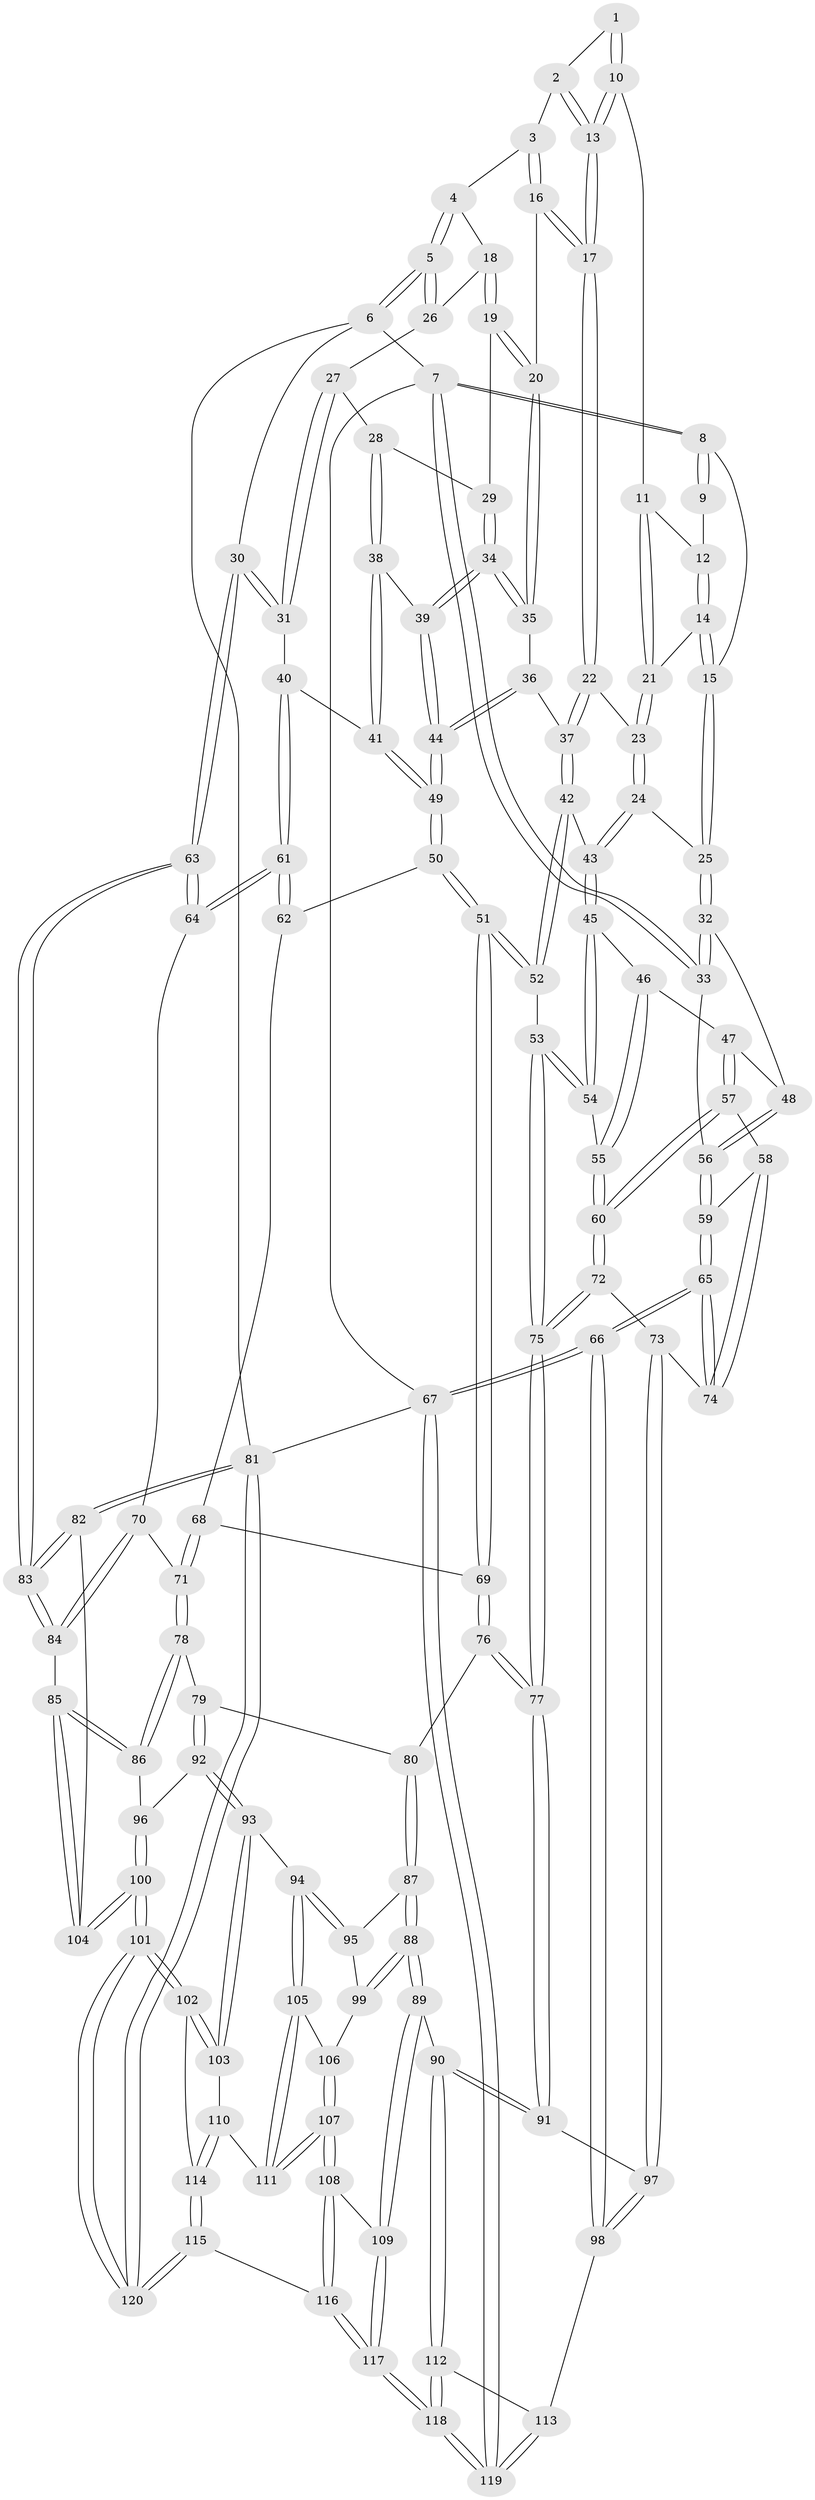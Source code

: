 // Generated by graph-tools (version 1.1) at 2025/03/03/09/25 03:03:23]
// undirected, 120 vertices, 297 edges
graph export_dot {
graph [start="1"]
  node [color=gray90,style=filled];
  1 [pos="+0.39832931678537914+0"];
  2 [pos="+0.5827406420062808+0"];
  3 [pos="+0.6576929023664229+0"];
  4 [pos="+0.714969562012778+0"];
  5 [pos="+1+0"];
  6 [pos="+1+0"];
  7 [pos="+0+0"];
  8 [pos="+0+0"];
  9 [pos="+0.24699878538415657+0"];
  10 [pos="+0.415788571875956+0.053517817712763996"];
  11 [pos="+0.4071852383169774+0.05127904484781669"];
  12 [pos="+0.2981679362802624+0"];
  13 [pos="+0.4564063297509981+0.08889121455466377"];
  14 [pos="+0.2969445075012306+0.05653763430259017"];
  15 [pos="+0.21139141891513585+0.12488424529596766"];
  16 [pos="+0.6106015247672888+0.09460761535899148"];
  17 [pos="+0.47002570903962543+0.14195432462978133"];
  18 [pos="+0.7801388395781379+0.055087141880019605"];
  19 [pos="+0.7263241310117697+0.13974064139311004"];
  20 [pos="+0.658574031299945+0.14407228013472106"];
  21 [pos="+0.3168891771261564+0.07041243999378714"];
  22 [pos="+0.468048534888617+0.1459609468692386"];
  23 [pos="+0.37580448579149583+0.1707655118538044"];
  24 [pos="+0.32803393779536727+0.21179460226974908"];
  25 [pos="+0.2086599840285724+0.15657761896122435"];
  26 [pos="+0.8836809449949113+0.11084304912823076"];
  27 [pos="+0.8831501526834354+0.12544229547626304"];
  28 [pos="+0.789028971709197+0.18218345229404734"];
  29 [pos="+0.7495874978831659+0.16406769484712308"];
  30 [pos="+1+0.3026958872883867"];
  31 [pos="+0.9747299713163633+0.3124036275913758"];
  32 [pos="+0.15066863468093888+0.20422976042869412"];
  33 [pos="+0+0.050836756218172824"];
  34 [pos="+0.7242209901995172+0.2660076552060677"];
  35 [pos="+0.650745955269641+0.1795974849645605"];
  36 [pos="+0.6155439057470345+0.2362001677591264"];
  37 [pos="+0.5097792221913274+0.25230094422343186"];
  38 [pos="+0.8331357721720277+0.2970679900543944"];
  39 [pos="+0.7322541093881584+0.29940564140866055"];
  40 [pos="+0.9219834758537659+0.3363082632322671"];
  41 [pos="+0.9114842839970246+0.3329730073403481"];
  42 [pos="+0.5015751686241378+0.2866888132209213"];
  43 [pos="+0.32783815221704415+0.28123717373014806"];
  44 [pos="+0.6762770737859484+0.3377450601994136"];
  45 [pos="+0.3241954060585131+0.2906259961696394"];
  46 [pos="+0.2544092453062601+0.3381448581138569"];
  47 [pos="+0.1851733375071797+0.35556694089867236"];
  48 [pos="+0.1648287077026667+0.32583511677064203"];
  49 [pos="+0.6283278866879722+0.4421387611341269"];
  50 [pos="+0.6278543943910976+0.4429011330272735"];
  51 [pos="+0.5293430939660222+0.4903686988358386"];
  52 [pos="+0.5256261475254855+0.48855317192653547"];
  53 [pos="+0.5017080564402395+0.48883746193189"];
  54 [pos="+0.4802101242365547+0.4836783779082832"];
  55 [pos="+0.3824848932631327+0.48909824636333415"];
  56 [pos="+0+0.30342942335230516"];
  57 [pos="+0.15592171625621612+0.48204795388498684"];
  58 [pos="+0.1375925385839676+0.48576697497150845"];
  59 [pos="+0+0.38892348066823573"];
  60 [pos="+0.2248121469329605+0.5402189030557554"];
  61 [pos="+0.8486236555616112+0.5117306297709976"];
  62 [pos="+0.8195425263243645+0.506233955294466"];
  63 [pos="+1+0.5767235620770961"];
  64 [pos="+0.8633365879590744+0.5485897380286353"];
  65 [pos="+0+0.6734036691666972"];
  66 [pos="+0+1"];
  67 [pos="+0+1"];
  68 [pos="+0.7098022627428806+0.5890651861213255"];
  69 [pos="+0.5497359158291903+0.5514102183245857"];
  70 [pos="+0.8460526537919059+0.6447422916701275"];
  71 [pos="+0.7974258745204283+0.662921176772163"];
  72 [pos="+0.23348148084070192+0.6497359250344774"];
  73 [pos="+0.07121254109115284+0.7278640623251614"];
  74 [pos="+0+0.6855527887814066"];
  75 [pos="+0.30432249861829547+0.7208895410119274"];
  76 [pos="+0.5646456036924363+0.6555079059364396"];
  77 [pos="+0.30722778115961286+0.7278648959654388"];
  78 [pos="+0.7676986363593307+0.6838712651659733"];
  79 [pos="+0.6269508957154392+0.709377757043024"];
  80 [pos="+0.5745277871275762+0.6813855362641466"];
  81 [pos="+1+1"];
  82 [pos="+1+0.746378724771683"];
  83 [pos="+1+0.7345416648402915"];
  84 [pos="+0.8534396824661505+0.6533409469416263"];
  85 [pos="+0.893310959743627+0.8053930857686328"];
  86 [pos="+0.772613914477213+0.7904012991920102"];
  87 [pos="+0.5247814475918667+0.7633561735450217"];
  88 [pos="+0.3923786295049176+0.8450619403701126"];
  89 [pos="+0.38785829939082106+0.8466830256181755"];
  90 [pos="+0.31881796534578405+0.8014446752602363"];
  91 [pos="+0.31623084366893783+0.7958386336286846"];
  92 [pos="+0.6697422369523623+0.7999901873432781"];
  93 [pos="+0.6504813851293473+0.8400723127953844"];
  94 [pos="+0.5715746182918255+0.8652868346649032"];
  95 [pos="+0.5467877187753066+0.8165634576680372"];
  96 [pos="+0.7357499327461274+0.8260372157734429"];
  97 [pos="+0.09784837622094247+0.8025103943226088"];
  98 [pos="+0.0939664137667167+0.8471245970835497"];
  99 [pos="+0.5080489720033247+0.8857752413550334"];
  100 [pos="+0.8229021513032889+1"];
  101 [pos="+0.8184269608465908+1"];
  102 [pos="+0.6975743041228797+0.9551252225032442"];
  103 [pos="+0.6546364952086421+0.8776605349726291"];
  104 [pos="+0.9071079236750695+0.8246853090591341"];
  105 [pos="+0.5688022910804441+0.8826899111226536"];
  106 [pos="+0.5085960211506114+0.8860750438460478"];
  107 [pos="+0.5213082750021818+0.9474391124969005"];
  108 [pos="+0.5108921163181892+0.9683503999206462"];
  109 [pos="+0.39149204356503703+0.8748162739424912"];
  110 [pos="+0.5890066801112019+0.9102506739023128"];
  111 [pos="+0.5725513824013742+0.8963643795723754"];
  112 [pos="+0.19623520558266094+0.9395309624978333"];
  113 [pos="+0.12377185056971599+0.9045145620188767"];
  114 [pos="+0.5900767012090807+0.9122098695236955"];
  115 [pos="+0.583065762424163+1"];
  116 [pos="+0.5777844885114809+1"];
  117 [pos="+0.30611078262992947+1"];
  118 [pos="+0.2977749794558746+1"];
  119 [pos="+0+1"];
  120 [pos="+0.840159879537858+1"];
  1 -- 2;
  1 -- 10;
  1 -- 10;
  2 -- 3;
  2 -- 13;
  2 -- 13;
  3 -- 4;
  3 -- 16;
  3 -- 16;
  4 -- 5;
  4 -- 5;
  4 -- 18;
  5 -- 6;
  5 -- 6;
  5 -- 26;
  5 -- 26;
  6 -- 7;
  6 -- 30;
  6 -- 81;
  7 -- 8;
  7 -- 8;
  7 -- 33;
  7 -- 33;
  7 -- 67;
  8 -- 9;
  8 -- 9;
  8 -- 15;
  9 -- 12;
  10 -- 11;
  10 -- 13;
  10 -- 13;
  11 -- 12;
  11 -- 21;
  11 -- 21;
  12 -- 14;
  12 -- 14;
  13 -- 17;
  13 -- 17;
  14 -- 15;
  14 -- 15;
  14 -- 21;
  15 -- 25;
  15 -- 25;
  16 -- 17;
  16 -- 17;
  16 -- 20;
  17 -- 22;
  17 -- 22;
  18 -- 19;
  18 -- 19;
  18 -- 26;
  19 -- 20;
  19 -- 20;
  19 -- 29;
  20 -- 35;
  20 -- 35;
  21 -- 23;
  21 -- 23;
  22 -- 23;
  22 -- 37;
  22 -- 37;
  23 -- 24;
  23 -- 24;
  24 -- 25;
  24 -- 43;
  24 -- 43;
  25 -- 32;
  25 -- 32;
  26 -- 27;
  27 -- 28;
  27 -- 31;
  27 -- 31;
  28 -- 29;
  28 -- 38;
  28 -- 38;
  29 -- 34;
  29 -- 34;
  30 -- 31;
  30 -- 31;
  30 -- 63;
  30 -- 63;
  31 -- 40;
  32 -- 33;
  32 -- 33;
  32 -- 48;
  33 -- 56;
  34 -- 35;
  34 -- 35;
  34 -- 39;
  34 -- 39;
  35 -- 36;
  36 -- 37;
  36 -- 44;
  36 -- 44;
  37 -- 42;
  37 -- 42;
  38 -- 39;
  38 -- 41;
  38 -- 41;
  39 -- 44;
  39 -- 44;
  40 -- 41;
  40 -- 61;
  40 -- 61;
  41 -- 49;
  41 -- 49;
  42 -- 43;
  42 -- 52;
  42 -- 52;
  43 -- 45;
  43 -- 45;
  44 -- 49;
  44 -- 49;
  45 -- 46;
  45 -- 54;
  45 -- 54;
  46 -- 47;
  46 -- 55;
  46 -- 55;
  47 -- 48;
  47 -- 57;
  47 -- 57;
  48 -- 56;
  48 -- 56;
  49 -- 50;
  49 -- 50;
  50 -- 51;
  50 -- 51;
  50 -- 62;
  51 -- 52;
  51 -- 52;
  51 -- 69;
  51 -- 69;
  52 -- 53;
  53 -- 54;
  53 -- 54;
  53 -- 75;
  53 -- 75;
  54 -- 55;
  55 -- 60;
  55 -- 60;
  56 -- 59;
  56 -- 59;
  57 -- 58;
  57 -- 60;
  57 -- 60;
  58 -- 59;
  58 -- 74;
  58 -- 74;
  59 -- 65;
  59 -- 65;
  60 -- 72;
  60 -- 72;
  61 -- 62;
  61 -- 62;
  61 -- 64;
  61 -- 64;
  62 -- 68;
  63 -- 64;
  63 -- 64;
  63 -- 83;
  63 -- 83;
  64 -- 70;
  65 -- 66;
  65 -- 66;
  65 -- 74;
  65 -- 74;
  66 -- 67;
  66 -- 67;
  66 -- 98;
  66 -- 98;
  67 -- 119;
  67 -- 119;
  67 -- 81;
  68 -- 69;
  68 -- 71;
  68 -- 71;
  69 -- 76;
  69 -- 76;
  70 -- 71;
  70 -- 84;
  70 -- 84;
  71 -- 78;
  71 -- 78;
  72 -- 73;
  72 -- 75;
  72 -- 75;
  73 -- 74;
  73 -- 97;
  73 -- 97;
  75 -- 77;
  75 -- 77;
  76 -- 77;
  76 -- 77;
  76 -- 80;
  77 -- 91;
  77 -- 91;
  78 -- 79;
  78 -- 86;
  78 -- 86;
  79 -- 80;
  79 -- 92;
  79 -- 92;
  80 -- 87;
  80 -- 87;
  81 -- 82;
  81 -- 82;
  81 -- 120;
  81 -- 120;
  82 -- 83;
  82 -- 83;
  82 -- 104;
  83 -- 84;
  83 -- 84;
  84 -- 85;
  85 -- 86;
  85 -- 86;
  85 -- 104;
  85 -- 104;
  86 -- 96;
  87 -- 88;
  87 -- 88;
  87 -- 95;
  88 -- 89;
  88 -- 89;
  88 -- 99;
  88 -- 99;
  89 -- 90;
  89 -- 109;
  89 -- 109;
  90 -- 91;
  90 -- 91;
  90 -- 112;
  90 -- 112;
  91 -- 97;
  92 -- 93;
  92 -- 93;
  92 -- 96;
  93 -- 94;
  93 -- 103;
  93 -- 103;
  94 -- 95;
  94 -- 95;
  94 -- 105;
  94 -- 105;
  95 -- 99;
  96 -- 100;
  96 -- 100;
  97 -- 98;
  97 -- 98;
  98 -- 113;
  99 -- 106;
  100 -- 101;
  100 -- 101;
  100 -- 104;
  100 -- 104;
  101 -- 102;
  101 -- 102;
  101 -- 120;
  101 -- 120;
  102 -- 103;
  102 -- 103;
  102 -- 114;
  103 -- 110;
  105 -- 106;
  105 -- 111;
  105 -- 111;
  106 -- 107;
  106 -- 107;
  107 -- 108;
  107 -- 108;
  107 -- 111;
  107 -- 111;
  108 -- 109;
  108 -- 116;
  108 -- 116;
  109 -- 117;
  109 -- 117;
  110 -- 111;
  110 -- 114;
  110 -- 114;
  112 -- 113;
  112 -- 118;
  112 -- 118;
  113 -- 119;
  113 -- 119;
  114 -- 115;
  114 -- 115;
  115 -- 116;
  115 -- 120;
  115 -- 120;
  116 -- 117;
  116 -- 117;
  117 -- 118;
  117 -- 118;
  118 -- 119;
  118 -- 119;
}
